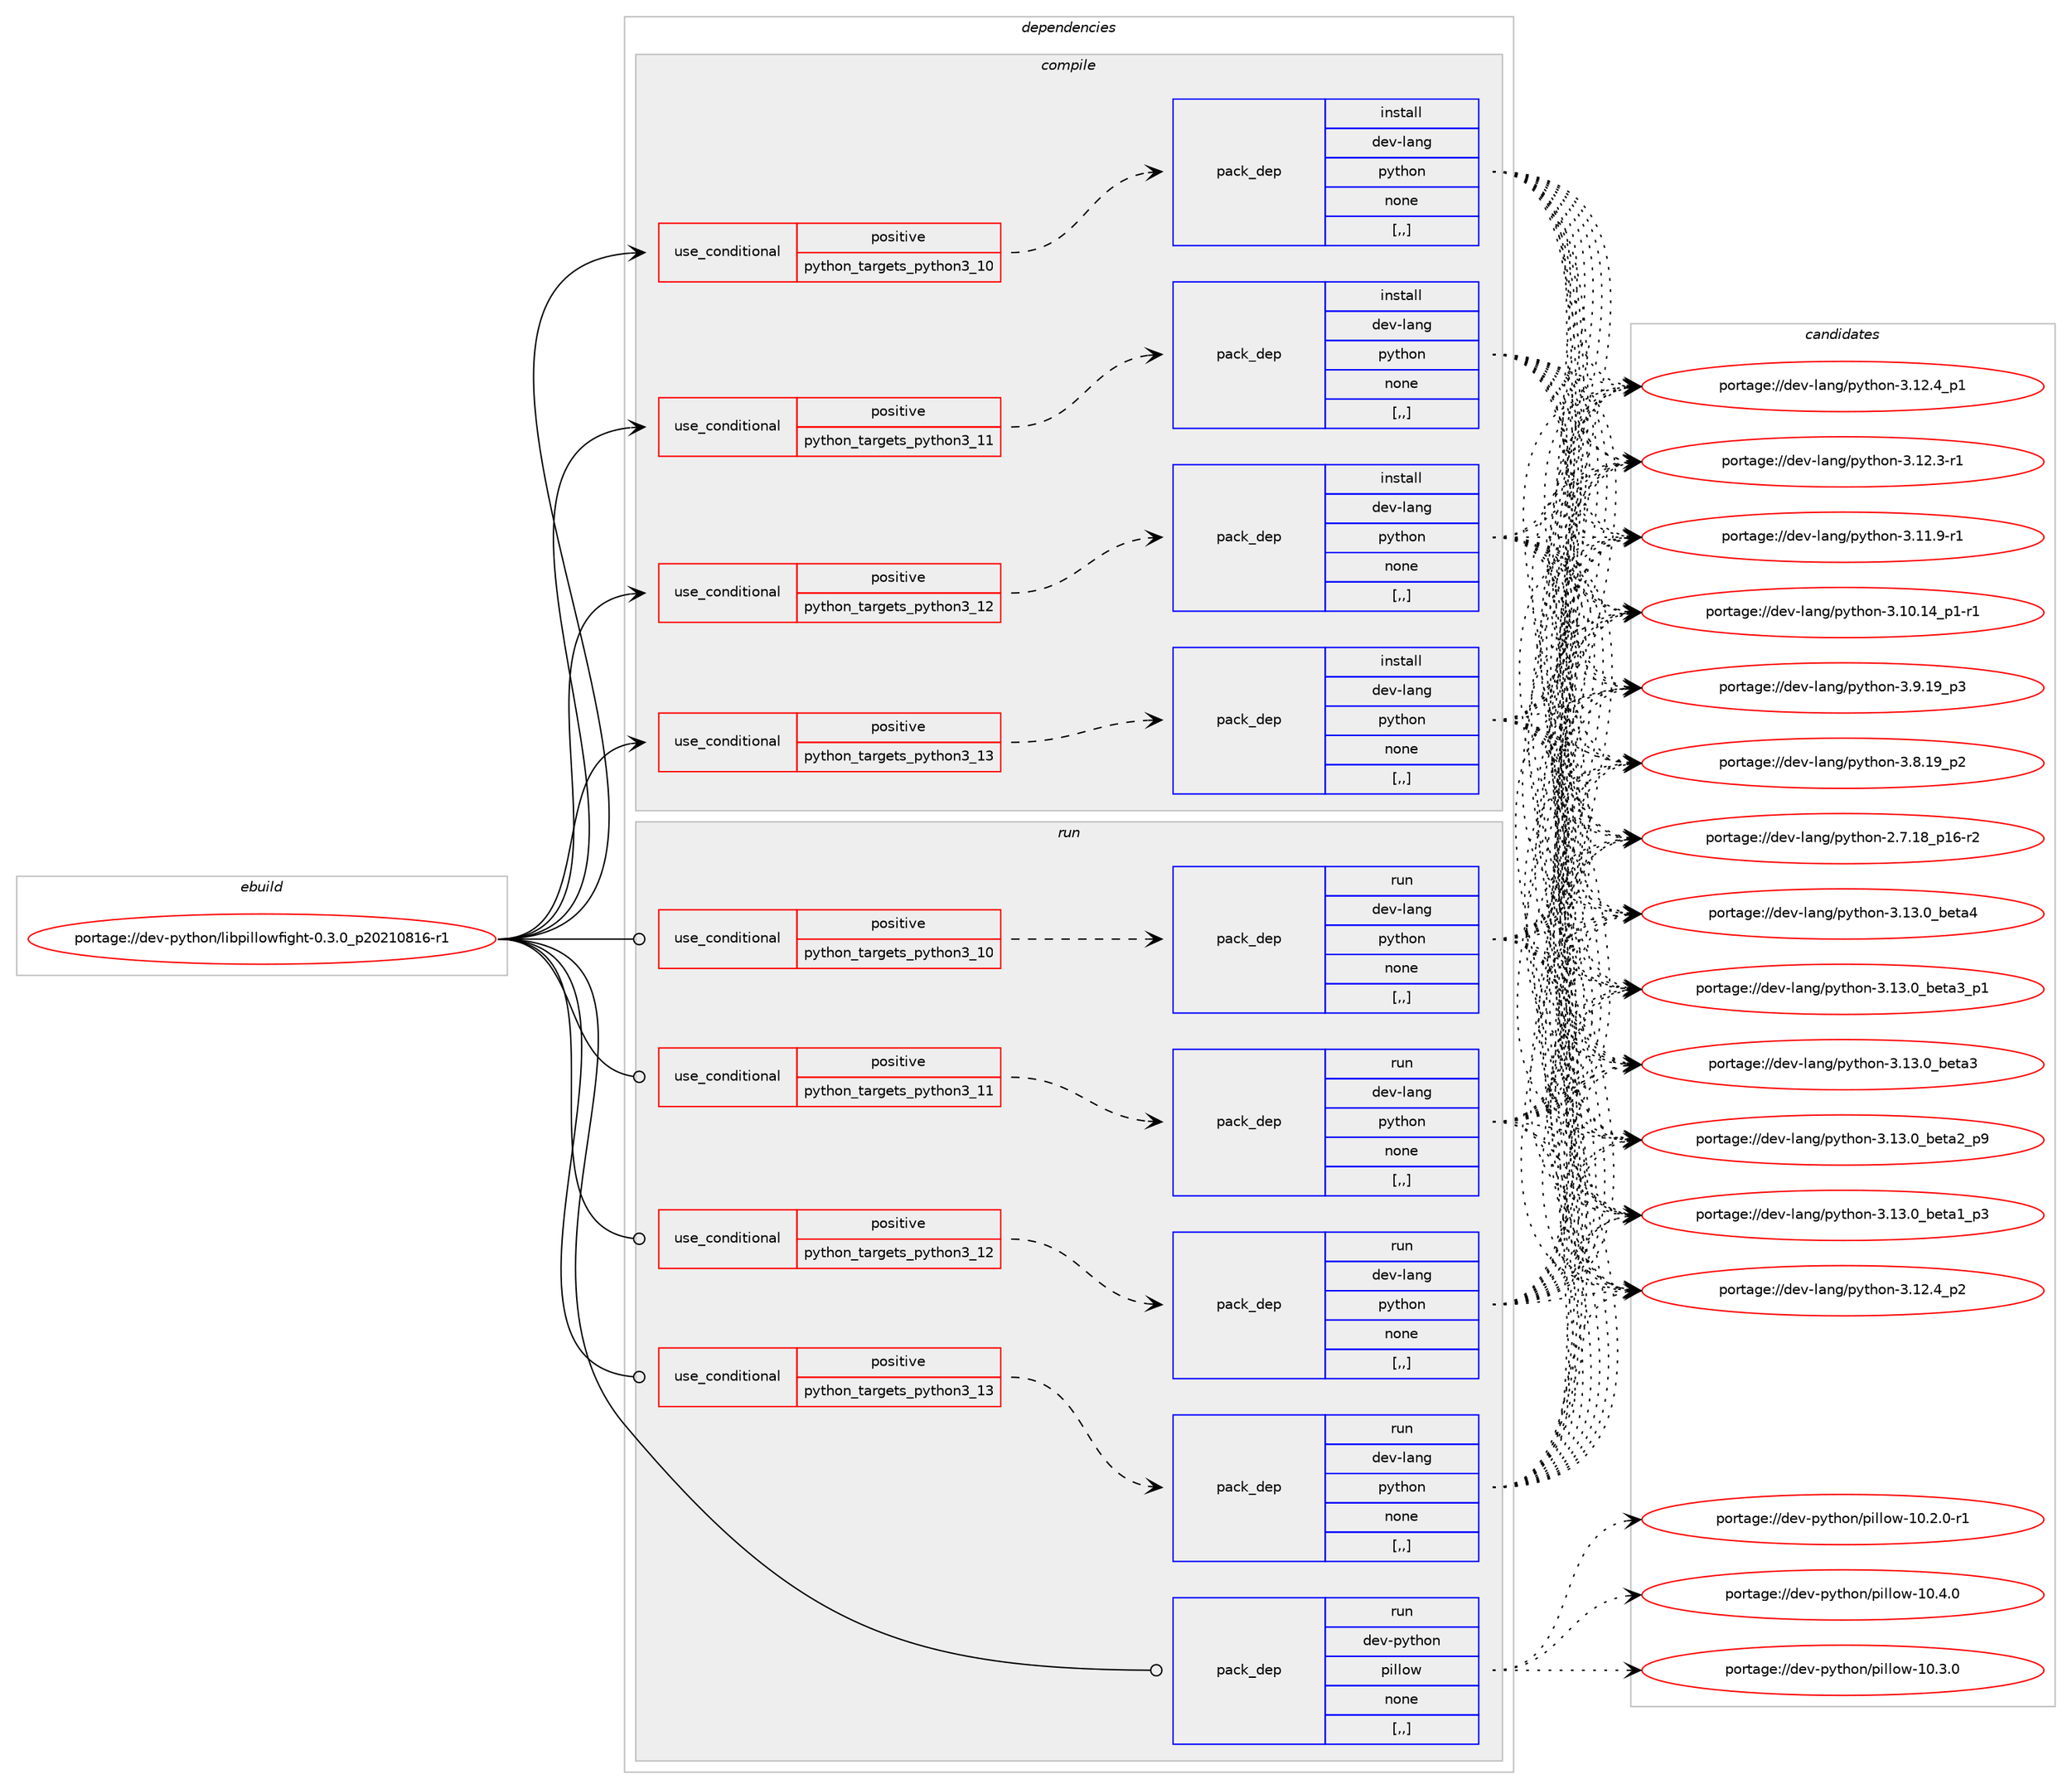 digraph prolog {

# *************
# Graph options
# *************

newrank=true;
concentrate=true;
compound=true;
graph [rankdir=LR,fontname=Helvetica,fontsize=10,ranksep=1.5];#, ranksep=2.5, nodesep=0.2];
edge  [arrowhead=vee];
node  [fontname=Helvetica,fontsize=10];

# **********
# The ebuild
# **********

subgraph cluster_leftcol {
color=gray;
label=<<i>ebuild</i>>;
id [label="portage://dev-python/libpillowfight-0.3.0_p20210816-r1", color=red, width=4, href="../dev-python/libpillowfight-0.3.0_p20210816-r1.svg"];
}

# ****************
# The dependencies
# ****************

subgraph cluster_midcol {
color=gray;
label=<<i>dependencies</i>>;
subgraph cluster_compile {
fillcolor="#eeeeee";
style=filled;
label=<<i>compile</i>>;
subgraph cond34365 {
dependency150288 [label=<<TABLE BORDER="0" CELLBORDER="1" CELLSPACING="0" CELLPADDING="4"><TR><TD ROWSPAN="3" CELLPADDING="10">use_conditional</TD></TR><TR><TD>positive</TD></TR><TR><TD>python_targets_python3_10</TD></TR></TABLE>>, shape=none, color=red];
subgraph pack114673 {
dependency150289 [label=<<TABLE BORDER="0" CELLBORDER="1" CELLSPACING="0" CELLPADDING="4" WIDTH="220"><TR><TD ROWSPAN="6" CELLPADDING="30">pack_dep</TD></TR><TR><TD WIDTH="110">install</TD></TR><TR><TD>dev-lang</TD></TR><TR><TD>python</TD></TR><TR><TD>none</TD></TR><TR><TD>[,,]</TD></TR></TABLE>>, shape=none, color=blue];
}
dependency150288:e -> dependency150289:w [weight=20,style="dashed",arrowhead="vee"];
}
id:e -> dependency150288:w [weight=20,style="solid",arrowhead="vee"];
subgraph cond34366 {
dependency150290 [label=<<TABLE BORDER="0" CELLBORDER="1" CELLSPACING="0" CELLPADDING="4"><TR><TD ROWSPAN="3" CELLPADDING="10">use_conditional</TD></TR><TR><TD>positive</TD></TR><TR><TD>python_targets_python3_11</TD></TR></TABLE>>, shape=none, color=red];
subgraph pack114674 {
dependency150291 [label=<<TABLE BORDER="0" CELLBORDER="1" CELLSPACING="0" CELLPADDING="4" WIDTH="220"><TR><TD ROWSPAN="6" CELLPADDING="30">pack_dep</TD></TR><TR><TD WIDTH="110">install</TD></TR><TR><TD>dev-lang</TD></TR><TR><TD>python</TD></TR><TR><TD>none</TD></TR><TR><TD>[,,]</TD></TR></TABLE>>, shape=none, color=blue];
}
dependency150290:e -> dependency150291:w [weight=20,style="dashed",arrowhead="vee"];
}
id:e -> dependency150290:w [weight=20,style="solid",arrowhead="vee"];
subgraph cond34367 {
dependency150292 [label=<<TABLE BORDER="0" CELLBORDER="1" CELLSPACING="0" CELLPADDING="4"><TR><TD ROWSPAN="3" CELLPADDING="10">use_conditional</TD></TR><TR><TD>positive</TD></TR><TR><TD>python_targets_python3_12</TD></TR></TABLE>>, shape=none, color=red];
subgraph pack114675 {
dependency150293 [label=<<TABLE BORDER="0" CELLBORDER="1" CELLSPACING="0" CELLPADDING="4" WIDTH="220"><TR><TD ROWSPAN="6" CELLPADDING="30">pack_dep</TD></TR><TR><TD WIDTH="110">install</TD></TR><TR><TD>dev-lang</TD></TR><TR><TD>python</TD></TR><TR><TD>none</TD></TR><TR><TD>[,,]</TD></TR></TABLE>>, shape=none, color=blue];
}
dependency150292:e -> dependency150293:w [weight=20,style="dashed",arrowhead="vee"];
}
id:e -> dependency150292:w [weight=20,style="solid",arrowhead="vee"];
subgraph cond34368 {
dependency150294 [label=<<TABLE BORDER="0" CELLBORDER="1" CELLSPACING="0" CELLPADDING="4"><TR><TD ROWSPAN="3" CELLPADDING="10">use_conditional</TD></TR><TR><TD>positive</TD></TR><TR><TD>python_targets_python3_13</TD></TR></TABLE>>, shape=none, color=red];
subgraph pack114676 {
dependency150295 [label=<<TABLE BORDER="0" CELLBORDER="1" CELLSPACING="0" CELLPADDING="4" WIDTH="220"><TR><TD ROWSPAN="6" CELLPADDING="30">pack_dep</TD></TR><TR><TD WIDTH="110">install</TD></TR><TR><TD>dev-lang</TD></TR><TR><TD>python</TD></TR><TR><TD>none</TD></TR><TR><TD>[,,]</TD></TR></TABLE>>, shape=none, color=blue];
}
dependency150294:e -> dependency150295:w [weight=20,style="dashed",arrowhead="vee"];
}
id:e -> dependency150294:w [weight=20,style="solid",arrowhead="vee"];
}
subgraph cluster_compileandrun {
fillcolor="#eeeeee";
style=filled;
label=<<i>compile and run</i>>;
}
subgraph cluster_run {
fillcolor="#eeeeee";
style=filled;
label=<<i>run</i>>;
subgraph cond34369 {
dependency150296 [label=<<TABLE BORDER="0" CELLBORDER="1" CELLSPACING="0" CELLPADDING="4"><TR><TD ROWSPAN="3" CELLPADDING="10">use_conditional</TD></TR><TR><TD>positive</TD></TR><TR><TD>python_targets_python3_10</TD></TR></TABLE>>, shape=none, color=red];
subgraph pack114677 {
dependency150297 [label=<<TABLE BORDER="0" CELLBORDER="1" CELLSPACING="0" CELLPADDING="4" WIDTH="220"><TR><TD ROWSPAN="6" CELLPADDING="30">pack_dep</TD></TR><TR><TD WIDTH="110">run</TD></TR><TR><TD>dev-lang</TD></TR><TR><TD>python</TD></TR><TR><TD>none</TD></TR><TR><TD>[,,]</TD></TR></TABLE>>, shape=none, color=blue];
}
dependency150296:e -> dependency150297:w [weight=20,style="dashed",arrowhead="vee"];
}
id:e -> dependency150296:w [weight=20,style="solid",arrowhead="odot"];
subgraph cond34370 {
dependency150298 [label=<<TABLE BORDER="0" CELLBORDER="1" CELLSPACING="0" CELLPADDING="4"><TR><TD ROWSPAN="3" CELLPADDING="10">use_conditional</TD></TR><TR><TD>positive</TD></TR><TR><TD>python_targets_python3_11</TD></TR></TABLE>>, shape=none, color=red];
subgraph pack114678 {
dependency150299 [label=<<TABLE BORDER="0" CELLBORDER="1" CELLSPACING="0" CELLPADDING="4" WIDTH="220"><TR><TD ROWSPAN="6" CELLPADDING="30">pack_dep</TD></TR><TR><TD WIDTH="110">run</TD></TR><TR><TD>dev-lang</TD></TR><TR><TD>python</TD></TR><TR><TD>none</TD></TR><TR><TD>[,,]</TD></TR></TABLE>>, shape=none, color=blue];
}
dependency150298:e -> dependency150299:w [weight=20,style="dashed",arrowhead="vee"];
}
id:e -> dependency150298:w [weight=20,style="solid",arrowhead="odot"];
subgraph cond34371 {
dependency150300 [label=<<TABLE BORDER="0" CELLBORDER="1" CELLSPACING="0" CELLPADDING="4"><TR><TD ROWSPAN="3" CELLPADDING="10">use_conditional</TD></TR><TR><TD>positive</TD></TR><TR><TD>python_targets_python3_12</TD></TR></TABLE>>, shape=none, color=red];
subgraph pack114679 {
dependency150301 [label=<<TABLE BORDER="0" CELLBORDER="1" CELLSPACING="0" CELLPADDING="4" WIDTH="220"><TR><TD ROWSPAN="6" CELLPADDING="30">pack_dep</TD></TR><TR><TD WIDTH="110">run</TD></TR><TR><TD>dev-lang</TD></TR><TR><TD>python</TD></TR><TR><TD>none</TD></TR><TR><TD>[,,]</TD></TR></TABLE>>, shape=none, color=blue];
}
dependency150300:e -> dependency150301:w [weight=20,style="dashed",arrowhead="vee"];
}
id:e -> dependency150300:w [weight=20,style="solid",arrowhead="odot"];
subgraph cond34372 {
dependency150302 [label=<<TABLE BORDER="0" CELLBORDER="1" CELLSPACING="0" CELLPADDING="4"><TR><TD ROWSPAN="3" CELLPADDING="10">use_conditional</TD></TR><TR><TD>positive</TD></TR><TR><TD>python_targets_python3_13</TD></TR></TABLE>>, shape=none, color=red];
subgraph pack114680 {
dependency150303 [label=<<TABLE BORDER="0" CELLBORDER="1" CELLSPACING="0" CELLPADDING="4" WIDTH="220"><TR><TD ROWSPAN="6" CELLPADDING="30">pack_dep</TD></TR><TR><TD WIDTH="110">run</TD></TR><TR><TD>dev-lang</TD></TR><TR><TD>python</TD></TR><TR><TD>none</TD></TR><TR><TD>[,,]</TD></TR></TABLE>>, shape=none, color=blue];
}
dependency150302:e -> dependency150303:w [weight=20,style="dashed",arrowhead="vee"];
}
id:e -> dependency150302:w [weight=20,style="solid",arrowhead="odot"];
subgraph pack114681 {
dependency150304 [label=<<TABLE BORDER="0" CELLBORDER="1" CELLSPACING="0" CELLPADDING="4" WIDTH="220"><TR><TD ROWSPAN="6" CELLPADDING="30">pack_dep</TD></TR><TR><TD WIDTH="110">run</TD></TR><TR><TD>dev-python</TD></TR><TR><TD>pillow</TD></TR><TR><TD>none</TD></TR><TR><TD>[,,]</TD></TR></TABLE>>, shape=none, color=blue];
}
id:e -> dependency150304:w [weight=20,style="solid",arrowhead="odot"];
}
}

# **************
# The candidates
# **************

subgraph cluster_choices {
rank=same;
color=gray;
label=<<i>candidates</i>>;

subgraph choice114673 {
color=black;
nodesep=1;
choice1001011184510897110103471121211161041111104551464951464895981011169752 [label="portage://dev-lang/python-3.13.0_beta4", color=red, width=4,href="../dev-lang/python-3.13.0_beta4.svg"];
choice10010111845108971101034711212111610411111045514649514648959810111697519511249 [label="portage://dev-lang/python-3.13.0_beta3_p1", color=red, width=4,href="../dev-lang/python-3.13.0_beta3_p1.svg"];
choice1001011184510897110103471121211161041111104551464951464895981011169751 [label="portage://dev-lang/python-3.13.0_beta3", color=red, width=4,href="../dev-lang/python-3.13.0_beta3.svg"];
choice10010111845108971101034711212111610411111045514649514648959810111697509511257 [label="portage://dev-lang/python-3.13.0_beta2_p9", color=red, width=4,href="../dev-lang/python-3.13.0_beta2_p9.svg"];
choice10010111845108971101034711212111610411111045514649514648959810111697499511251 [label="portage://dev-lang/python-3.13.0_beta1_p3", color=red, width=4,href="../dev-lang/python-3.13.0_beta1_p3.svg"];
choice100101118451089711010347112121116104111110455146495046529511250 [label="portage://dev-lang/python-3.12.4_p2", color=red, width=4,href="../dev-lang/python-3.12.4_p2.svg"];
choice100101118451089711010347112121116104111110455146495046529511249 [label="portage://dev-lang/python-3.12.4_p1", color=red, width=4,href="../dev-lang/python-3.12.4_p1.svg"];
choice100101118451089711010347112121116104111110455146495046514511449 [label="portage://dev-lang/python-3.12.3-r1", color=red, width=4,href="../dev-lang/python-3.12.3-r1.svg"];
choice100101118451089711010347112121116104111110455146494946574511449 [label="portage://dev-lang/python-3.11.9-r1", color=red, width=4,href="../dev-lang/python-3.11.9-r1.svg"];
choice100101118451089711010347112121116104111110455146494846495295112494511449 [label="portage://dev-lang/python-3.10.14_p1-r1", color=red, width=4,href="../dev-lang/python-3.10.14_p1-r1.svg"];
choice100101118451089711010347112121116104111110455146574649579511251 [label="portage://dev-lang/python-3.9.19_p3", color=red, width=4,href="../dev-lang/python-3.9.19_p3.svg"];
choice100101118451089711010347112121116104111110455146564649579511250 [label="portage://dev-lang/python-3.8.19_p2", color=red, width=4,href="../dev-lang/python-3.8.19_p2.svg"];
choice100101118451089711010347112121116104111110455046554649569511249544511450 [label="portage://dev-lang/python-2.7.18_p16-r2", color=red, width=4,href="../dev-lang/python-2.7.18_p16-r2.svg"];
dependency150289:e -> choice1001011184510897110103471121211161041111104551464951464895981011169752:w [style=dotted,weight="100"];
dependency150289:e -> choice10010111845108971101034711212111610411111045514649514648959810111697519511249:w [style=dotted,weight="100"];
dependency150289:e -> choice1001011184510897110103471121211161041111104551464951464895981011169751:w [style=dotted,weight="100"];
dependency150289:e -> choice10010111845108971101034711212111610411111045514649514648959810111697509511257:w [style=dotted,weight="100"];
dependency150289:e -> choice10010111845108971101034711212111610411111045514649514648959810111697499511251:w [style=dotted,weight="100"];
dependency150289:e -> choice100101118451089711010347112121116104111110455146495046529511250:w [style=dotted,weight="100"];
dependency150289:e -> choice100101118451089711010347112121116104111110455146495046529511249:w [style=dotted,weight="100"];
dependency150289:e -> choice100101118451089711010347112121116104111110455146495046514511449:w [style=dotted,weight="100"];
dependency150289:e -> choice100101118451089711010347112121116104111110455146494946574511449:w [style=dotted,weight="100"];
dependency150289:e -> choice100101118451089711010347112121116104111110455146494846495295112494511449:w [style=dotted,weight="100"];
dependency150289:e -> choice100101118451089711010347112121116104111110455146574649579511251:w [style=dotted,weight="100"];
dependency150289:e -> choice100101118451089711010347112121116104111110455146564649579511250:w [style=dotted,weight="100"];
dependency150289:e -> choice100101118451089711010347112121116104111110455046554649569511249544511450:w [style=dotted,weight="100"];
}
subgraph choice114674 {
color=black;
nodesep=1;
choice1001011184510897110103471121211161041111104551464951464895981011169752 [label="portage://dev-lang/python-3.13.0_beta4", color=red, width=4,href="../dev-lang/python-3.13.0_beta4.svg"];
choice10010111845108971101034711212111610411111045514649514648959810111697519511249 [label="portage://dev-lang/python-3.13.0_beta3_p1", color=red, width=4,href="../dev-lang/python-3.13.0_beta3_p1.svg"];
choice1001011184510897110103471121211161041111104551464951464895981011169751 [label="portage://dev-lang/python-3.13.0_beta3", color=red, width=4,href="../dev-lang/python-3.13.0_beta3.svg"];
choice10010111845108971101034711212111610411111045514649514648959810111697509511257 [label="portage://dev-lang/python-3.13.0_beta2_p9", color=red, width=4,href="../dev-lang/python-3.13.0_beta2_p9.svg"];
choice10010111845108971101034711212111610411111045514649514648959810111697499511251 [label="portage://dev-lang/python-3.13.0_beta1_p3", color=red, width=4,href="../dev-lang/python-3.13.0_beta1_p3.svg"];
choice100101118451089711010347112121116104111110455146495046529511250 [label="portage://dev-lang/python-3.12.4_p2", color=red, width=4,href="../dev-lang/python-3.12.4_p2.svg"];
choice100101118451089711010347112121116104111110455146495046529511249 [label="portage://dev-lang/python-3.12.4_p1", color=red, width=4,href="../dev-lang/python-3.12.4_p1.svg"];
choice100101118451089711010347112121116104111110455146495046514511449 [label="portage://dev-lang/python-3.12.3-r1", color=red, width=4,href="../dev-lang/python-3.12.3-r1.svg"];
choice100101118451089711010347112121116104111110455146494946574511449 [label="portage://dev-lang/python-3.11.9-r1", color=red, width=4,href="../dev-lang/python-3.11.9-r1.svg"];
choice100101118451089711010347112121116104111110455146494846495295112494511449 [label="portage://dev-lang/python-3.10.14_p1-r1", color=red, width=4,href="../dev-lang/python-3.10.14_p1-r1.svg"];
choice100101118451089711010347112121116104111110455146574649579511251 [label="portage://dev-lang/python-3.9.19_p3", color=red, width=4,href="../dev-lang/python-3.9.19_p3.svg"];
choice100101118451089711010347112121116104111110455146564649579511250 [label="portage://dev-lang/python-3.8.19_p2", color=red, width=4,href="../dev-lang/python-3.8.19_p2.svg"];
choice100101118451089711010347112121116104111110455046554649569511249544511450 [label="portage://dev-lang/python-2.7.18_p16-r2", color=red, width=4,href="../dev-lang/python-2.7.18_p16-r2.svg"];
dependency150291:e -> choice1001011184510897110103471121211161041111104551464951464895981011169752:w [style=dotted,weight="100"];
dependency150291:e -> choice10010111845108971101034711212111610411111045514649514648959810111697519511249:w [style=dotted,weight="100"];
dependency150291:e -> choice1001011184510897110103471121211161041111104551464951464895981011169751:w [style=dotted,weight="100"];
dependency150291:e -> choice10010111845108971101034711212111610411111045514649514648959810111697509511257:w [style=dotted,weight="100"];
dependency150291:e -> choice10010111845108971101034711212111610411111045514649514648959810111697499511251:w [style=dotted,weight="100"];
dependency150291:e -> choice100101118451089711010347112121116104111110455146495046529511250:w [style=dotted,weight="100"];
dependency150291:e -> choice100101118451089711010347112121116104111110455146495046529511249:w [style=dotted,weight="100"];
dependency150291:e -> choice100101118451089711010347112121116104111110455146495046514511449:w [style=dotted,weight="100"];
dependency150291:e -> choice100101118451089711010347112121116104111110455146494946574511449:w [style=dotted,weight="100"];
dependency150291:e -> choice100101118451089711010347112121116104111110455146494846495295112494511449:w [style=dotted,weight="100"];
dependency150291:e -> choice100101118451089711010347112121116104111110455146574649579511251:w [style=dotted,weight="100"];
dependency150291:e -> choice100101118451089711010347112121116104111110455146564649579511250:w [style=dotted,weight="100"];
dependency150291:e -> choice100101118451089711010347112121116104111110455046554649569511249544511450:w [style=dotted,weight="100"];
}
subgraph choice114675 {
color=black;
nodesep=1;
choice1001011184510897110103471121211161041111104551464951464895981011169752 [label="portage://dev-lang/python-3.13.0_beta4", color=red, width=4,href="../dev-lang/python-3.13.0_beta4.svg"];
choice10010111845108971101034711212111610411111045514649514648959810111697519511249 [label="portage://dev-lang/python-3.13.0_beta3_p1", color=red, width=4,href="../dev-lang/python-3.13.0_beta3_p1.svg"];
choice1001011184510897110103471121211161041111104551464951464895981011169751 [label="portage://dev-lang/python-3.13.0_beta3", color=red, width=4,href="../dev-lang/python-3.13.0_beta3.svg"];
choice10010111845108971101034711212111610411111045514649514648959810111697509511257 [label="portage://dev-lang/python-3.13.0_beta2_p9", color=red, width=4,href="../dev-lang/python-3.13.0_beta2_p9.svg"];
choice10010111845108971101034711212111610411111045514649514648959810111697499511251 [label="portage://dev-lang/python-3.13.0_beta1_p3", color=red, width=4,href="../dev-lang/python-3.13.0_beta1_p3.svg"];
choice100101118451089711010347112121116104111110455146495046529511250 [label="portage://dev-lang/python-3.12.4_p2", color=red, width=4,href="../dev-lang/python-3.12.4_p2.svg"];
choice100101118451089711010347112121116104111110455146495046529511249 [label="portage://dev-lang/python-3.12.4_p1", color=red, width=4,href="../dev-lang/python-3.12.4_p1.svg"];
choice100101118451089711010347112121116104111110455146495046514511449 [label="portage://dev-lang/python-3.12.3-r1", color=red, width=4,href="../dev-lang/python-3.12.3-r1.svg"];
choice100101118451089711010347112121116104111110455146494946574511449 [label="portage://dev-lang/python-3.11.9-r1", color=red, width=4,href="../dev-lang/python-3.11.9-r1.svg"];
choice100101118451089711010347112121116104111110455146494846495295112494511449 [label="portage://dev-lang/python-3.10.14_p1-r1", color=red, width=4,href="../dev-lang/python-3.10.14_p1-r1.svg"];
choice100101118451089711010347112121116104111110455146574649579511251 [label="portage://dev-lang/python-3.9.19_p3", color=red, width=4,href="../dev-lang/python-3.9.19_p3.svg"];
choice100101118451089711010347112121116104111110455146564649579511250 [label="portage://dev-lang/python-3.8.19_p2", color=red, width=4,href="../dev-lang/python-3.8.19_p2.svg"];
choice100101118451089711010347112121116104111110455046554649569511249544511450 [label="portage://dev-lang/python-2.7.18_p16-r2", color=red, width=4,href="../dev-lang/python-2.7.18_p16-r2.svg"];
dependency150293:e -> choice1001011184510897110103471121211161041111104551464951464895981011169752:w [style=dotted,weight="100"];
dependency150293:e -> choice10010111845108971101034711212111610411111045514649514648959810111697519511249:w [style=dotted,weight="100"];
dependency150293:e -> choice1001011184510897110103471121211161041111104551464951464895981011169751:w [style=dotted,weight="100"];
dependency150293:e -> choice10010111845108971101034711212111610411111045514649514648959810111697509511257:w [style=dotted,weight="100"];
dependency150293:e -> choice10010111845108971101034711212111610411111045514649514648959810111697499511251:w [style=dotted,weight="100"];
dependency150293:e -> choice100101118451089711010347112121116104111110455146495046529511250:w [style=dotted,weight="100"];
dependency150293:e -> choice100101118451089711010347112121116104111110455146495046529511249:w [style=dotted,weight="100"];
dependency150293:e -> choice100101118451089711010347112121116104111110455146495046514511449:w [style=dotted,weight="100"];
dependency150293:e -> choice100101118451089711010347112121116104111110455146494946574511449:w [style=dotted,weight="100"];
dependency150293:e -> choice100101118451089711010347112121116104111110455146494846495295112494511449:w [style=dotted,weight="100"];
dependency150293:e -> choice100101118451089711010347112121116104111110455146574649579511251:w [style=dotted,weight="100"];
dependency150293:e -> choice100101118451089711010347112121116104111110455146564649579511250:w [style=dotted,weight="100"];
dependency150293:e -> choice100101118451089711010347112121116104111110455046554649569511249544511450:w [style=dotted,weight="100"];
}
subgraph choice114676 {
color=black;
nodesep=1;
choice1001011184510897110103471121211161041111104551464951464895981011169752 [label="portage://dev-lang/python-3.13.0_beta4", color=red, width=4,href="../dev-lang/python-3.13.0_beta4.svg"];
choice10010111845108971101034711212111610411111045514649514648959810111697519511249 [label="portage://dev-lang/python-3.13.0_beta3_p1", color=red, width=4,href="../dev-lang/python-3.13.0_beta3_p1.svg"];
choice1001011184510897110103471121211161041111104551464951464895981011169751 [label="portage://dev-lang/python-3.13.0_beta3", color=red, width=4,href="../dev-lang/python-3.13.0_beta3.svg"];
choice10010111845108971101034711212111610411111045514649514648959810111697509511257 [label="portage://dev-lang/python-3.13.0_beta2_p9", color=red, width=4,href="../dev-lang/python-3.13.0_beta2_p9.svg"];
choice10010111845108971101034711212111610411111045514649514648959810111697499511251 [label="portage://dev-lang/python-3.13.0_beta1_p3", color=red, width=4,href="../dev-lang/python-3.13.0_beta1_p3.svg"];
choice100101118451089711010347112121116104111110455146495046529511250 [label="portage://dev-lang/python-3.12.4_p2", color=red, width=4,href="../dev-lang/python-3.12.4_p2.svg"];
choice100101118451089711010347112121116104111110455146495046529511249 [label="portage://dev-lang/python-3.12.4_p1", color=red, width=4,href="../dev-lang/python-3.12.4_p1.svg"];
choice100101118451089711010347112121116104111110455146495046514511449 [label="portage://dev-lang/python-3.12.3-r1", color=red, width=4,href="../dev-lang/python-3.12.3-r1.svg"];
choice100101118451089711010347112121116104111110455146494946574511449 [label="portage://dev-lang/python-3.11.9-r1", color=red, width=4,href="../dev-lang/python-3.11.9-r1.svg"];
choice100101118451089711010347112121116104111110455146494846495295112494511449 [label="portage://dev-lang/python-3.10.14_p1-r1", color=red, width=4,href="../dev-lang/python-3.10.14_p1-r1.svg"];
choice100101118451089711010347112121116104111110455146574649579511251 [label="portage://dev-lang/python-3.9.19_p3", color=red, width=4,href="../dev-lang/python-3.9.19_p3.svg"];
choice100101118451089711010347112121116104111110455146564649579511250 [label="portage://dev-lang/python-3.8.19_p2", color=red, width=4,href="../dev-lang/python-3.8.19_p2.svg"];
choice100101118451089711010347112121116104111110455046554649569511249544511450 [label="portage://dev-lang/python-2.7.18_p16-r2", color=red, width=4,href="../dev-lang/python-2.7.18_p16-r2.svg"];
dependency150295:e -> choice1001011184510897110103471121211161041111104551464951464895981011169752:w [style=dotted,weight="100"];
dependency150295:e -> choice10010111845108971101034711212111610411111045514649514648959810111697519511249:w [style=dotted,weight="100"];
dependency150295:e -> choice1001011184510897110103471121211161041111104551464951464895981011169751:w [style=dotted,weight="100"];
dependency150295:e -> choice10010111845108971101034711212111610411111045514649514648959810111697509511257:w [style=dotted,weight="100"];
dependency150295:e -> choice10010111845108971101034711212111610411111045514649514648959810111697499511251:w [style=dotted,weight="100"];
dependency150295:e -> choice100101118451089711010347112121116104111110455146495046529511250:w [style=dotted,weight="100"];
dependency150295:e -> choice100101118451089711010347112121116104111110455146495046529511249:w [style=dotted,weight="100"];
dependency150295:e -> choice100101118451089711010347112121116104111110455146495046514511449:w [style=dotted,weight="100"];
dependency150295:e -> choice100101118451089711010347112121116104111110455146494946574511449:w [style=dotted,weight="100"];
dependency150295:e -> choice100101118451089711010347112121116104111110455146494846495295112494511449:w [style=dotted,weight="100"];
dependency150295:e -> choice100101118451089711010347112121116104111110455146574649579511251:w [style=dotted,weight="100"];
dependency150295:e -> choice100101118451089711010347112121116104111110455146564649579511250:w [style=dotted,weight="100"];
dependency150295:e -> choice100101118451089711010347112121116104111110455046554649569511249544511450:w [style=dotted,weight="100"];
}
subgraph choice114677 {
color=black;
nodesep=1;
choice1001011184510897110103471121211161041111104551464951464895981011169752 [label="portage://dev-lang/python-3.13.0_beta4", color=red, width=4,href="../dev-lang/python-3.13.0_beta4.svg"];
choice10010111845108971101034711212111610411111045514649514648959810111697519511249 [label="portage://dev-lang/python-3.13.0_beta3_p1", color=red, width=4,href="../dev-lang/python-3.13.0_beta3_p1.svg"];
choice1001011184510897110103471121211161041111104551464951464895981011169751 [label="portage://dev-lang/python-3.13.0_beta3", color=red, width=4,href="../dev-lang/python-3.13.0_beta3.svg"];
choice10010111845108971101034711212111610411111045514649514648959810111697509511257 [label="portage://dev-lang/python-3.13.0_beta2_p9", color=red, width=4,href="../dev-lang/python-3.13.0_beta2_p9.svg"];
choice10010111845108971101034711212111610411111045514649514648959810111697499511251 [label="portage://dev-lang/python-3.13.0_beta1_p3", color=red, width=4,href="../dev-lang/python-3.13.0_beta1_p3.svg"];
choice100101118451089711010347112121116104111110455146495046529511250 [label="portage://dev-lang/python-3.12.4_p2", color=red, width=4,href="../dev-lang/python-3.12.4_p2.svg"];
choice100101118451089711010347112121116104111110455146495046529511249 [label="portage://dev-lang/python-3.12.4_p1", color=red, width=4,href="../dev-lang/python-3.12.4_p1.svg"];
choice100101118451089711010347112121116104111110455146495046514511449 [label="portage://dev-lang/python-3.12.3-r1", color=red, width=4,href="../dev-lang/python-3.12.3-r1.svg"];
choice100101118451089711010347112121116104111110455146494946574511449 [label="portage://dev-lang/python-3.11.9-r1", color=red, width=4,href="../dev-lang/python-3.11.9-r1.svg"];
choice100101118451089711010347112121116104111110455146494846495295112494511449 [label="portage://dev-lang/python-3.10.14_p1-r1", color=red, width=4,href="../dev-lang/python-3.10.14_p1-r1.svg"];
choice100101118451089711010347112121116104111110455146574649579511251 [label="portage://dev-lang/python-3.9.19_p3", color=red, width=4,href="../dev-lang/python-3.9.19_p3.svg"];
choice100101118451089711010347112121116104111110455146564649579511250 [label="portage://dev-lang/python-3.8.19_p2", color=red, width=4,href="../dev-lang/python-3.8.19_p2.svg"];
choice100101118451089711010347112121116104111110455046554649569511249544511450 [label="portage://dev-lang/python-2.7.18_p16-r2", color=red, width=4,href="../dev-lang/python-2.7.18_p16-r2.svg"];
dependency150297:e -> choice1001011184510897110103471121211161041111104551464951464895981011169752:w [style=dotted,weight="100"];
dependency150297:e -> choice10010111845108971101034711212111610411111045514649514648959810111697519511249:w [style=dotted,weight="100"];
dependency150297:e -> choice1001011184510897110103471121211161041111104551464951464895981011169751:w [style=dotted,weight="100"];
dependency150297:e -> choice10010111845108971101034711212111610411111045514649514648959810111697509511257:w [style=dotted,weight="100"];
dependency150297:e -> choice10010111845108971101034711212111610411111045514649514648959810111697499511251:w [style=dotted,weight="100"];
dependency150297:e -> choice100101118451089711010347112121116104111110455146495046529511250:w [style=dotted,weight="100"];
dependency150297:e -> choice100101118451089711010347112121116104111110455146495046529511249:w [style=dotted,weight="100"];
dependency150297:e -> choice100101118451089711010347112121116104111110455146495046514511449:w [style=dotted,weight="100"];
dependency150297:e -> choice100101118451089711010347112121116104111110455146494946574511449:w [style=dotted,weight="100"];
dependency150297:e -> choice100101118451089711010347112121116104111110455146494846495295112494511449:w [style=dotted,weight="100"];
dependency150297:e -> choice100101118451089711010347112121116104111110455146574649579511251:w [style=dotted,weight="100"];
dependency150297:e -> choice100101118451089711010347112121116104111110455146564649579511250:w [style=dotted,weight="100"];
dependency150297:e -> choice100101118451089711010347112121116104111110455046554649569511249544511450:w [style=dotted,weight="100"];
}
subgraph choice114678 {
color=black;
nodesep=1;
choice1001011184510897110103471121211161041111104551464951464895981011169752 [label="portage://dev-lang/python-3.13.0_beta4", color=red, width=4,href="../dev-lang/python-3.13.0_beta4.svg"];
choice10010111845108971101034711212111610411111045514649514648959810111697519511249 [label="portage://dev-lang/python-3.13.0_beta3_p1", color=red, width=4,href="../dev-lang/python-3.13.0_beta3_p1.svg"];
choice1001011184510897110103471121211161041111104551464951464895981011169751 [label="portage://dev-lang/python-3.13.0_beta3", color=red, width=4,href="../dev-lang/python-3.13.0_beta3.svg"];
choice10010111845108971101034711212111610411111045514649514648959810111697509511257 [label="portage://dev-lang/python-3.13.0_beta2_p9", color=red, width=4,href="../dev-lang/python-3.13.0_beta2_p9.svg"];
choice10010111845108971101034711212111610411111045514649514648959810111697499511251 [label="portage://dev-lang/python-3.13.0_beta1_p3", color=red, width=4,href="../dev-lang/python-3.13.0_beta1_p3.svg"];
choice100101118451089711010347112121116104111110455146495046529511250 [label="portage://dev-lang/python-3.12.4_p2", color=red, width=4,href="../dev-lang/python-3.12.4_p2.svg"];
choice100101118451089711010347112121116104111110455146495046529511249 [label="portage://dev-lang/python-3.12.4_p1", color=red, width=4,href="../dev-lang/python-3.12.4_p1.svg"];
choice100101118451089711010347112121116104111110455146495046514511449 [label="portage://dev-lang/python-3.12.3-r1", color=red, width=4,href="../dev-lang/python-3.12.3-r1.svg"];
choice100101118451089711010347112121116104111110455146494946574511449 [label="portage://dev-lang/python-3.11.9-r1", color=red, width=4,href="../dev-lang/python-3.11.9-r1.svg"];
choice100101118451089711010347112121116104111110455146494846495295112494511449 [label="portage://dev-lang/python-3.10.14_p1-r1", color=red, width=4,href="../dev-lang/python-3.10.14_p1-r1.svg"];
choice100101118451089711010347112121116104111110455146574649579511251 [label="portage://dev-lang/python-3.9.19_p3", color=red, width=4,href="../dev-lang/python-3.9.19_p3.svg"];
choice100101118451089711010347112121116104111110455146564649579511250 [label="portage://dev-lang/python-3.8.19_p2", color=red, width=4,href="../dev-lang/python-3.8.19_p2.svg"];
choice100101118451089711010347112121116104111110455046554649569511249544511450 [label="portage://dev-lang/python-2.7.18_p16-r2", color=red, width=4,href="../dev-lang/python-2.7.18_p16-r2.svg"];
dependency150299:e -> choice1001011184510897110103471121211161041111104551464951464895981011169752:w [style=dotted,weight="100"];
dependency150299:e -> choice10010111845108971101034711212111610411111045514649514648959810111697519511249:w [style=dotted,weight="100"];
dependency150299:e -> choice1001011184510897110103471121211161041111104551464951464895981011169751:w [style=dotted,weight="100"];
dependency150299:e -> choice10010111845108971101034711212111610411111045514649514648959810111697509511257:w [style=dotted,weight="100"];
dependency150299:e -> choice10010111845108971101034711212111610411111045514649514648959810111697499511251:w [style=dotted,weight="100"];
dependency150299:e -> choice100101118451089711010347112121116104111110455146495046529511250:w [style=dotted,weight="100"];
dependency150299:e -> choice100101118451089711010347112121116104111110455146495046529511249:w [style=dotted,weight="100"];
dependency150299:e -> choice100101118451089711010347112121116104111110455146495046514511449:w [style=dotted,weight="100"];
dependency150299:e -> choice100101118451089711010347112121116104111110455146494946574511449:w [style=dotted,weight="100"];
dependency150299:e -> choice100101118451089711010347112121116104111110455146494846495295112494511449:w [style=dotted,weight="100"];
dependency150299:e -> choice100101118451089711010347112121116104111110455146574649579511251:w [style=dotted,weight="100"];
dependency150299:e -> choice100101118451089711010347112121116104111110455146564649579511250:w [style=dotted,weight="100"];
dependency150299:e -> choice100101118451089711010347112121116104111110455046554649569511249544511450:w [style=dotted,weight="100"];
}
subgraph choice114679 {
color=black;
nodesep=1;
choice1001011184510897110103471121211161041111104551464951464895981011169752 [label="portage://dev-lang/python-3.13.0_beta4", color=red, width=4,href="../dev-lang/python-3.13.0_beta4.svg"];
choice10010111845108971101034711212111610411111045514649514648959810111697519511249 [label="portage://dev-lang/python-3.13.0_beta3_p1", color=red, width=4,href="../dev-lang/python-3.13.0_beta3_p1.svg"];
choice1001011184510897110103471121211161041111104551464951464895981011169751 [label="portage://dev-lang/python-3.13.0_beta3", color=red, width=4,href="../dev-lang/python-3.13.0_beta3.svg"];
choice10010111845108971101034711212111610411111045514649514648959810111697509511257 [label="portage://dev-lang/python-3.13.0_beta2_p9", color=red, width=4,href="../dev-lang/python-3.13.0_beta2_p9.svg"];
choice10010111845108971101034711212111610411111045514649514648959810111697499511251 [label="portage://dev-lang/python-3.13.0_beta1_p3", color=red, width=4,href="../dev-lang/python-3.13.0_beta1_p3.svg"];
choice100101118451089711010347112121116104111110455146495046529511250 [label="portage://dev-lang/python-3.12.4_p2", color=red, width=4,href="../dev-lang/python-3.12.4_p2.svg"];
choice100101118451089711010347112121116104111110455146495046529511249 [label="portage://dev-lang/python-3.12.4_p1", color=red, width=4,href="../dev-lang/python-3.12.4_p1.svg"];
choice100101118451089711010347112121116104111110455146495046514511449 [label="portage://dev-lang/python-3.12.3-r1", color=red, width=4,href="../dev-lang/python-3.12.3-r1.svg"];
choice100101118451089711010347112121116104111110455146494946574511449 [label="portage://dev-lang/python-3.11.9-r1", color=red, width=4,href="../dev-lang/python-3.11.9-r1.svg"];
choice100101118451089711010347112121116104111110455146494846495295112494511449 [label="portage://dev-lang/python-3.10.14_p1-r1", color=red, width=4,href="../dev-lang/python-3.10.14_p1-r1.svg"];
choice100101118451089711010347112121116104111110455146574649579511251 [label="portage://dev-lang/python-3.9.19_p3", color=red, width=4,href="../dev-lang/python-3.9.19_p3.svg"];
choice100101118451089711010347112121116104111110455146564649579511250 [label="portage://dev-lang/python-3.8.19_p2", color=red, width=4,href="../dev-lang/python-3.8.19_p2.svg"];
choice100101118451089711010347112121116104111110455046554649569511249544511450 [label="portage://dev-lang/python-2.7.18_p16-r2", color=red, width=4,href="../dev-lang/python-2.7.18_p16-r2.svg"];
dependency150301:e -> choice1001011184510897110103471121211161041111104551464951464895981011169752:w [style=dotted,weight="100"];
dependency150301:e -> choice10010111845108971101034711212111610411111045514649514648959810111697519511249:w [style=dotted,weight="100"];
dependency150301:e -> choice1001011184510897110103471121211161041111104551464951464895981011169751:w [style=dotted,weight="100"];
dependency150301:e -> choice10010111845108971101034711212111610411111045514649514648959810111697509511257:w [style=dotted,weight="100"];
dependency150301:e -> choice10010111845108971101034711212111610411111045514649514648959810111697499511251:w [style=dotted,weight="100"];
dependency150301:e -> choice100101118451089711010347112121116104111110455146495046529511250:w [style=dotted,weight="100"];
dependency150301:e -> choice100101118451089711010347112121116104111110455146495046529511249:w [style=dotted,weight="100"];
dependency150301:e -> choice100101118451089711010347112121116104111110455146495046514511449:w [style=dotted,weight="100"];
dependency150301:e -> choice100101118451089711010347112121116104111110455146494946574511449:w [style=dotted,weight="100"];
dependency150301:e -> choice100101118451089711010347112121116104111110455146494846495295112494511449:w [style=dotted,weight="100"];
dependency150301:e -> choice100101118451089711010347112121116104111110455146574649579511251:w [style=dotted,weight="100"];
dependency150301:e -> choice100101118451089711010347112121116104111110455146564649579511250:w [style=dotted,weight="100"];
dependency150301:e -> choice100101118451089711010347112121116104111110455046554649569511249544511450:w [style=dotted,weight="100"];
}
subgraph choice114680 {
color=black;
nodesep=1;
choice1001011184510897110103471121211161041111104551464951464895981011169752 [label="portage://dev-lang/python-3.13.0_beta4", color=red, width=4,href="../dev-lang/python-3.13.0_beta4.svg"];
choice10010111845108971101034711212111610411111045514649514648959810111697519511249 [label="portage://dev-lang/python-3.13.0_beta3_p1", color=red, width=4,href="../dev-lang/python-3.13.0_beta3_p1.svg"];
choice1001011184510897110103471121211161041111104551464951464895981011169751 [label="portage://dev-lang/python-3.13.0_beta3", color=red, width=4,href="../dev-lang/python-3.13.0_beta3.svg"];
choice10010111845108971101034711212111610411111045514649514648959810111697509511257 [label="portage://dev-lang/python-3.13.0_beta2_p9", color=red, width=4,href="../dev-lang/python-3.13.0_beta2_p9.svg"];
choice10010111845108971101034711212111610411111045514649514648959810111697499511251 [label="portage://dev-lang/python-3.13.0_beta1_p3", color=red, width=4,href="../dev-lang/python-3.13.0_beta1_p3.svg"];
choice100101118451089711010347112121116104111110455146495046529511250 [label="portage://dev-lang/python-3.12.4_p2", color=red, width=4,href="../dev-lang/python-3.12.4_p2.svg"];
choice100101118451089711010347112121116104111110455146495046529511249 [label="portage://dev-lang/python-3.12.4_p1", color=red, width=4,href="../dev-lang/python-3.12.4_p1.svg"];
choice100101118451089711010347112121116104111110455146495046514511449 [label="portage://dev-lang/python-3.12.3-r1", color=red, width=4,href="../dev-lang/python-3.12.3-r1.svg"];
choice100101118451089711010347112121116104111110455146494946574511449 [label="portage://dev-lang/python-3.11.9-r1", color=red, width=4,href="../dev-lang/python-3.11.9-r1.svg"];
choice100101118451089711010347112121116104111110455146494846495295112494511449 [label="portage://dev-lang/python-3.10.14_p1-r1", color=red, width=4,href="../dev-lang/python-3.10.14_p1-r1.svg"];
choice100101118451089711010347112121116104111110455146574649579511251 [label="portage://dev-lang/python-3.9.19_p3", color=red, width=4,href="../dev-lang/python-3.9.19_p3.svg"];
choice100101118451089711010347112121116104111110455146564649579511250 [label="portage://dev-lang/python-3.8.19_p2", color=red, width=4,href="../dev-lang/python-3.8.19_p2.svg"];
choice100101118451089711010347112121116104111110455046554649569511249544511450 [label="portage://dev-lang/python-2.7.18_p16-r2", color=red, width=4,href="../dev-lang/python-2.7.18_p16-r2.svg"];
dependency150303:e -> choice1001011184510897110103471121211161041111104551464951464895981011169752:w [style=dotted,weight="100"];
dependency150303:e -> choice10010111845108971101034711212111610411111045514649514648959810111697519511249:w [style=dotted,weight="100"];
dependency150303:e -> choice1001011184510897110103471121211161041111104551464951464895981011169751:w [style=dotted,weight="100"];
dependency150303:e -> choice10010111845108971101034711212111610411111045514649514648959810111697509511257:w [style=dotted,weight="100"];
dependency150303:e -> choice10010111845108971101034711212111610411111045514649514648959810111697499511251:w [style=dotted,weight="100"];
dependency150303:e -> choice100101118451089711010347112121116104111110455146495046529511250:w [style=dotted,weight="100"];
dependency150303:e -> choice100101118451089711010347112121116104111110455146495046529511249:w [style=dotted,weight="100"];
dependency150303:e -> choice100101118451089711010347112121116104111110455146495046514511449:w [style=dotted,weight="100"];
dependency150303:e -> choice100101118451089711010347112121116104111110455146494946574511449:w [style=dotted,weight="100"];
dependency150303:e -> choice100101118451089711010347112121116104111110455146494846495295112494511449:w [style=dotted,weight="100"];
dependency150303:e -> choice100101118451089711010347112121116104111110455146574649579511251:w [style=dotted,weight="100"];
dependency150303:e -> choice100101118451089711010347112121116104111110455146564649579511250:w [style=dotted,weight="100"];
dependency150303:e -> choice100101118451089711010347112121116104111110455046554649569511249544511450:w [style=dotted,weight="100"];
}
subgraph choice114681 {
color=black;
nodesep=1;
choice100101118451121211161041111104711210510810811111945494846524648 [label="portage://dev-python/pillow-10.4.0", color=red, width=4,href="../dev-python/pillow-10.4.0.svg"];
choice100101118451121211161041111104711210510810811111945494846514648 [label="portage://dev-python/pillow-10.3.0", color=red, width=4,href="../dev-python/pillow-10.3.0.svg"];
choice1001011184511212111610411111047112105108108111119454948465046484511449 [label="portage://dev-python/pillow-10.2.0-r1", color=red, width=4,href="../dev-python/pillow-10.2.0-r1.svg"];
dependency150304:e -> choice100101118451121211161041111104711210510810811111945494846524648:w [style=dotted,weight="100"];
dependency150304:e -> choice100101118451121211161041111104711210510810811111945494846514648:w [style=dotted,weight="100"];
dependency150304:e -> choice1001011184511212111610411111047112105108108111119454948465046484511449:w [style=dotted,weight="100"];
}
}

}
